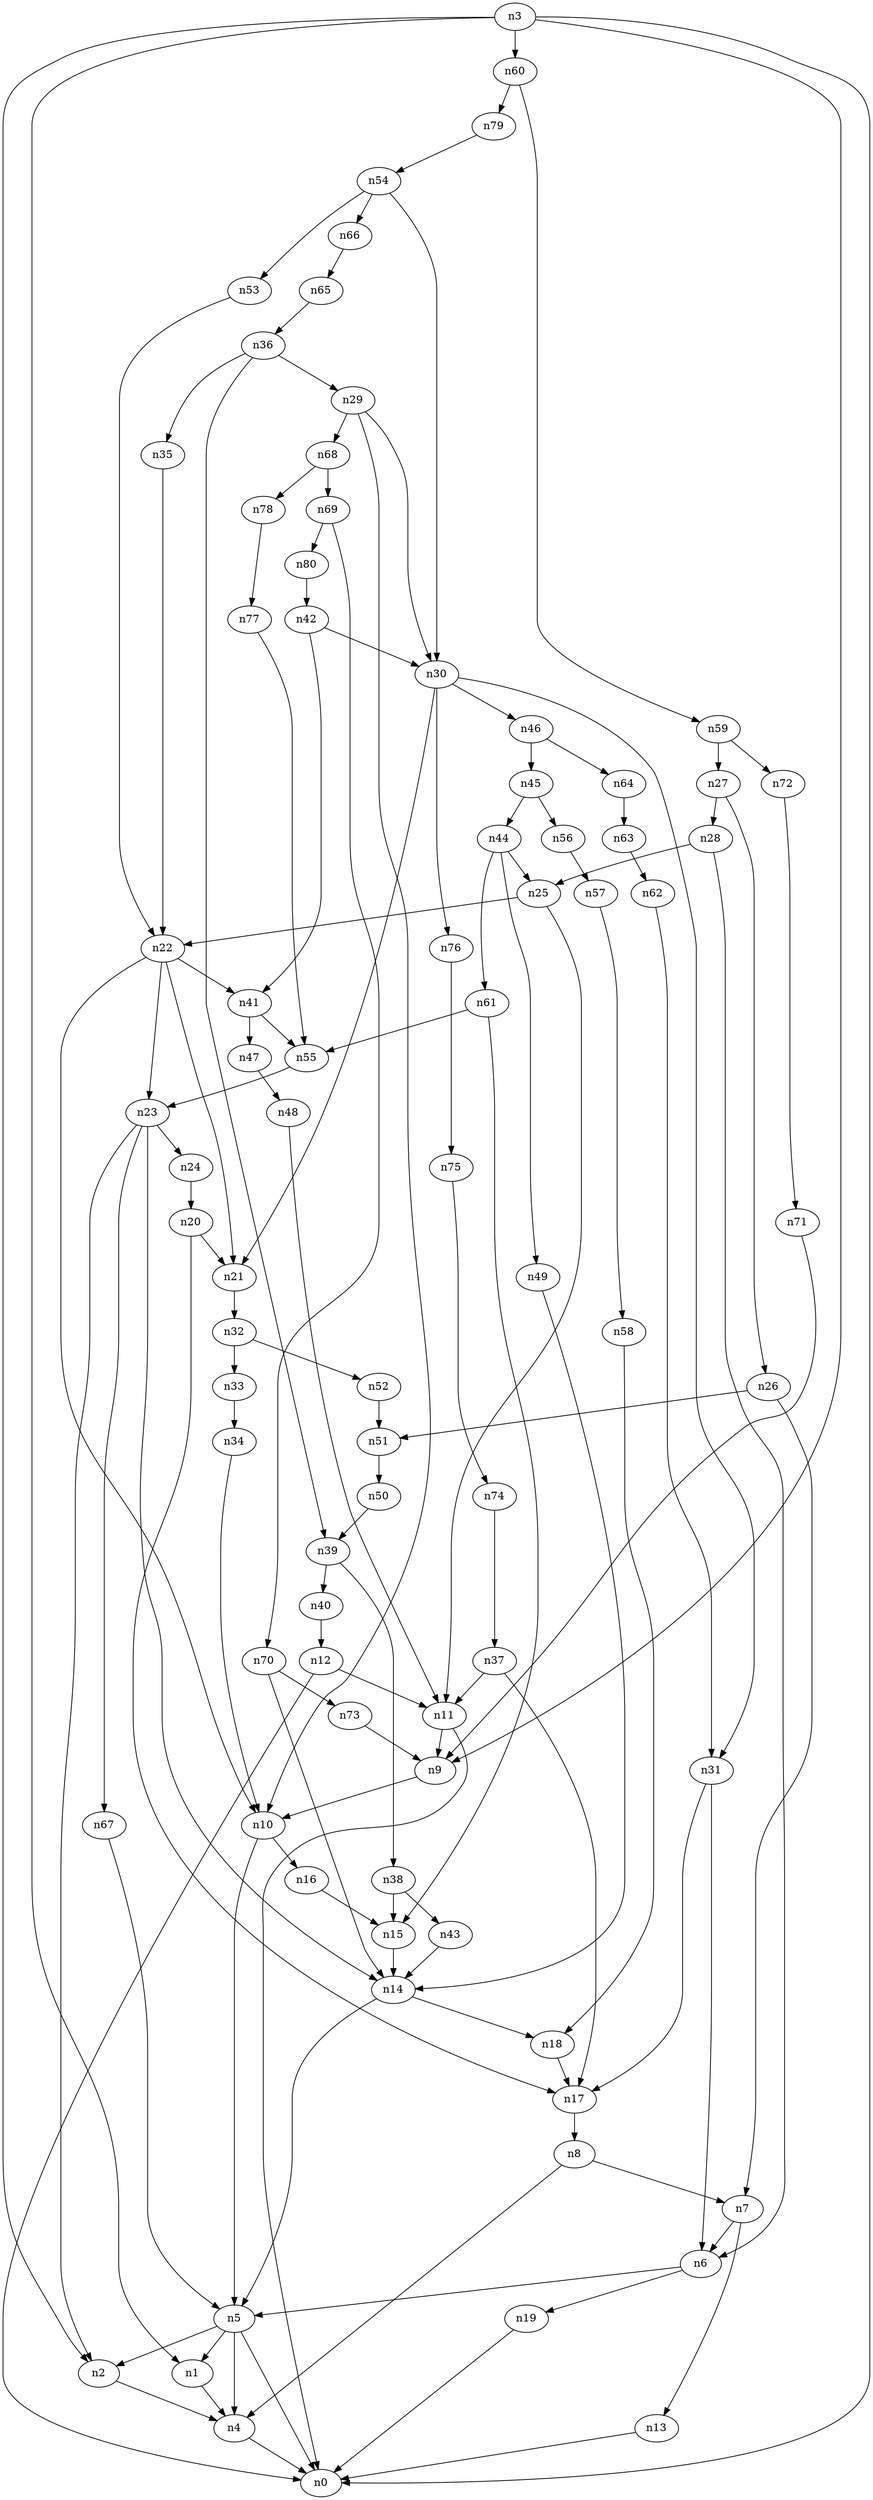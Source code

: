 digraph G {
	n1 -> n4	 [_graphml_id=e4];
	n2 -> n4	 [_graphml_id=e7];
	n3 -> n0	 [_graphml_id=e0];
	n3 -> n1	 [_graphml_id=e3];
	n3 -> n2	 [_graphml_id=e6];
	n3 -> n9	 [_graphml_id=e13];
	n3 -> n60	 [_graphml_id=e96];
	n4 -> n0	 [_graphml_id=e1];
	n5 -> n0	 [_graphml_id=e2];
	n5 -> n1	 [_graphml_id=e5];
	n5 -> n2	 [_graphml_id=e8];
	n5 -> n4	 [_graphml_id=e79];
	n6 -> n5	 [_graphml_id=e9];
	n6 -> n19	 [_graphml_id=e28];
	n7 -> n6	 [_graphml_id=e10];
	n7 -> n13	 [_graphml_id=e19];
	n8 -> n4	 [_graphml_id=e12];
	n8 -> n7	 [_graphml_id=e11];
	n9 -> n10	 [_graphml_id=e14];
	n10 -> n5	 [_graphml_id=e15];
	n10 -> n16	 [_graphml_id=e24];
	n11 -> n0	 [_graphml_id=e39];
	n11 -> n9	 [_graphml_id=e16];
	n12 -> n0	 [_graphml_id=e18];
	n12 -> n11	 [_graphml_id=e17];
	n13 -> n0	 [_graphml_id=e20];
	n14 -> n5	 [_graphml_id=e21];
	n14 -> n18	 [_graphml_id=e27];
	n15 -> n14	 [_graphml_id=e22];
	n16 -> n15	 [_graphml_id=e23];
	n17 -> n8	 [_graphml_id=e25];
	n18 -> n17	 [_graphml_id=e26];
	n19 -> n0	 [_graphml_id=e29];
	n20 -> n17	 [_graphml_id=e30];
	n20 -> n21	 [_graphml_id=e31];
	n21 -> n32	 [_graphml_id=e50];
	n22 -> n10	 [_graphml_id=e33];
	n22 -> n21	 [_graphml_id=e32];
	n22 -> n23	 [_graphml_id=e89];
	n22 -> n41	 [_graphml_id=e64];
	n23 -> n2	 [_graphml_id=e69];
	n23 -> n14	 [_graphml_id=e34];
	n23 -> n24	 [_graphml_id=e35];
	n23 -> n67	 [_graphml_id=e107];
	n24 -> n20	 [_graphml_id=e36];
	n25 -> n11	 [_graphml_id=e38];
	n25 -> n22	 [_graphml_id=e37];
	n26 -> n7	 [_graphml_id=e40];
	n26 -> n51	 [_graphml_id=e109];
	n27 -> n26	 [_graphml_id=e41];
	n27 -> n28	 [_graphml_id=e42];
	n28 -> n6	 [_graphml_id=e43];
	n28 -> n25	 [_graphml_id=e59];
	n29 -> n10	 [_graphml_id=e44];
	n29 -> n30	 [_graphml_id=e45];
	n29 -> n68	 [_graphml_id=e110];
	n30 -> n21	 [_graphml_id=e46];
	n30 -> n31	 [_graphml_id=e49];
	n30 -> n46	 [_graphml_id=e73];
	n30 -> n76	 [_graphml_id=e123];
	n31 -> n6	 [_graphml_id=e48];
	n31 -> n17	 [_graphml_id=e47];
	n32 -> n33	 [_graphml_id=e51];
	n32 -> n52	 [_graphml_id=e83];
	n33 -> n34	 [_graphml_id=e52];
	n34 -> n10	 [_graphml_id=e53];
	n35 -> n22	 [_graphml_id=e54];
	n36 -> n29	 [_graphml_id=e56];
	n36 -> n35	 [_graphml_id=e55];
	n36 -> n39	 [_graphml_id=e99];
	n37 -> n11	 [_graphml_id=e58];
	n37 -> n17	 [_graphml_id=e57];
	n38 -> n15	 [_graphml_id=e60];
	n38 -> n43	 [_graphml_id=e68];
	n39 -> n38	 [_graphml_id=e61];
	n39 -> n40	 [_graphml_id=e62];
	n40 -> n12	 [_graphml_id=e63];
	n41 -> n47	 [_graphml_id=e74];
	n41 -> n55	 [_graphml_id=e87];
	n42 -> n30	 [_graphml_id=e66];
	n42 -> n41	 [_graphml_id=e65];
	n43 -> n14	 [_graphml_id=e67];
	n44 -> n25	 [_graphml_id=e70];
	n44 -> n49	 [_graphml_id=e78];
	n44 -> n61	 [_graphml_id=e119];
	n45 -> n44	 [_graphml_id=e71];
	n45 -> n56	 [_graphml_id=e90];
	n46 -> n45	 [_graphml_id=e72];
	n46 -> n64	 [_graphml_id=e103];
	n47 -> n48	 [_graphml_id=e75];
	n48 -> n11	 [_graphml_id=e76];
	n49 -> n14	 [_graphml_id=e77];
	n50 -> n39	 [_graphml_id=e80];
	n51 -> n50	 [_graphml_id=e81];
	n52 -> n51	 [_graphml_id=e82];
	n53 -> n22	 [_graphml_id=e84];
	n54 -> n30	 [_graphml_id=e86];
	n54 -> n53	 [_graphml_id=e85];
	n54 -> n66	 [_graphml_id=e106];
	n55 -> n23	 [_graphml_id=e88];
	n56 -> n57	 [_graphml_id=e91];
	n57 -> n58	 [_graphml_id=e92];
	n58 -> n18	 [_graphml_id=e93];
	n59 -> n27	 [_graphml_id=e94];
	n59 -> n72	 [_graphml_id=e116];
	n60 -> n59	 [_graphml_id=e95];
	n60 -> n79	 [_graphml_id=e127];
	n61 -> n15	 [_graphml_id=e98];
	n61 -> n55	 [_graphml_id=e97];
	n62 -> n31	 [_graphml_id=e100];
	n63 -> n62	 [_graphml_id=e101];
	n64 -> n63	 [_graphml_id=e102];
	n65 -> n36	 [_graphml_id=e104];
	n66 -> n65	 [_graphml_id=e105];
	n67 -> n5	 [_graphml_id=e108];
	n68 -> n69	 [_graphml_id=e111];
	n68 -> n78	 [_graphml_id=e126];
	n69 -> n70	 [_graphml_id=e112];
	n69 -> n80	 [_graphml_id=e129];
	n70 -> n14	 [_graphml_id=e113];
	n70 -> n73	 [_graphml_id=e117];
	n71 -> n9	 [_graphml_id=e114];
	n72 -> n71	 [_graphml_id=e115];
	n73 -> n9	 [_graphml_id=e118];
	n74 -> n37	 [_graphml_id=e120];
	n75 -> n74	 [_graphml_id=e121];
	n76 -> n75	 [_graphml_id=e122];
	n77 -> n55	 [_graphml_id=e124];
	n78 -> n77	 [_graphml_id=e125];
	n79 -> n54	 [_graphml_id=e128];
	n80 -> n42	 [_graphml_id=e130];
}
